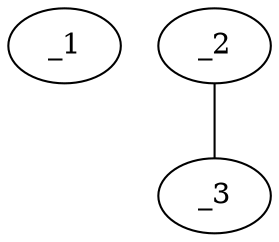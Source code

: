 graph obj23_90 {
	_1	 [dim=64,
		histo1="0.884997",
		histo10=0,
		histo11=0,
		histo12=0,
		histo13=0,
		histo14=0,
		histo15=0,
		histo16=0,
		histo17=0,
		histo18="0.000561903",
		histo19=0,
		histo2="0.0273459",
		histo20=0,
		histo21=0,
		histo22="0.0157333",
		histo23="0.013673",
		histo24=0,
		histo25=0,
		histo26=0,
		histo27="0.00131111",
		histo28=0,
		histo29=0,
		histo3=0,
		histo30=0,
		histo31=0,
		histo32=0,
		histo33=0,
		histo34=0,
		histo35=0,
		histo36=0,
		histo37=0,
		histo38=0,
		histo39="0.000187301",
		histo4=0,
		histo40=0,
		histo41=0,
		histo42=0,
		histo43="0.00805394",
		histo44="0.0288444",
		histo45=0,
		histo46=0,
		histo47=0,
		histo48=0,
		histo49=0,
		histo5=0,
		histo50=0,
		histo51=0,
		histo52=0,
		histo53=0,
		histo54=0,
		histo55=0,
		histo56=0,
		histo57=0,
		histo58=0,
		histo59=0,
		histo6="0.00805394",
		histo60="0.00955235",
		histo61=0,
		histo62=0,
		histo63=0,
		histo64="0.00168571",
		histo7=0,
		histo8=0,
		histo9=0];
	_2	 [dim=64,
		histo1="0.221452",
		histo10=0,
		histo11=0,
		histo12=0,
		histo13=0,
		histo14=0,
		histo15=0,
		histo16=0,
		histo17=0,
		histo18="0.00602591",
		histo19="0.018379",
		histo2="0.432359",
		histo20="0.00150648",
		histo21=0,
		histo22="0.00150648",
		histo23="0.0424827",
		histo24="0.0361555",
		histo25=0,
		histo26=0,
		histo27=0,
		histo28="0.00150648",
		histo29=0,
		histo3="0.134077",
		histo30=0,
		histo31=0,
		histo32=0,
		histo33=0,
		histo34=0,
		histo35=0,
		histo36=0,
		histo37=0,
		histo38=0,
		histo39="0.00210907",
		histo4=0,
		histo40="0.00813498",
		histo41=0,
		histo42=0,
		histo43=0,
		histo44="0.0753239",
		histo45=0,
		histo46=0,
		histo47=0,
		histo48="0.000602591",
		histo49=0,
		histo5=0,
		histo50=0,
		histo51=0,
		histo52=0,
		histo53=0,
		histo54=0,
		histo55=0,
		histo56=0,
		histo57=0,
		histo58=0,
		histo59=0,
		histo6="0.00542332",
		histo60="0.00813498",
		histo61=0,
		histo62=0,
		histo63=0,
		histo64=0,
		histo7="0.00421814",
		histo8="0.000602591",
		histo9=0];
	_3	 [dim=64,
		histo1=0,
		histo10=0,
		histo11=0,
		histo12=0,
		histo13=0,
		histo14=0,
		histo15=0,
		histo16=0,
		histo17=0,
		histo18=0,
		histo19="0.00103546",
		histo2="0.0728708",
		histo20="0.236345",
		histo21=0,
		histo22=0,
		histo23=0,
		histo24="0.188325",
		histo25=0,
		histo26=0,
		histo27=0,
		histo28=0,
		histo29=0,
		histo3="0.234015",
		histo30=0,
		histo31=0,
		histo32=0,
		histo33=0,
		histo34=0,
		histo35=0,
		histo36=0,
		histo37=0,
		histo38=0,
		histo39=0,
		histo4="0.265985",
		histo40=0,
		histo41=0,
		histo42=0,
		histo43=0,
		histo44=0,
		histo45=0,
		histo46=0,
		histo47=0,
		histo48=0,
		histo49=0,
		histo5=0,
		histo50=0,
		histo51=0,
		histo52=0,
		histo53=0,
		histo54=0,
		histo55=0,
		histo56=0,
		histo57=0,
		histo58=0,
		histo59=0,
		histo6=0,
		histo60=0,
		histo61=0,
		histo62=0,
		histo63=0,
		histo64=0,
		histo7=0,
		histo8="0.00142376",
		histo9=0];
	_2 -- _3	 [boundary=881];
}
